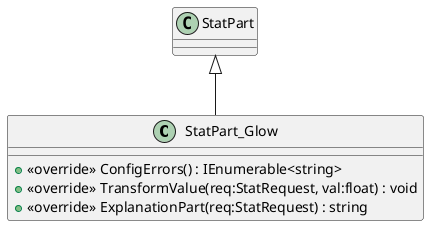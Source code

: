 @startuml
class StatPart_Glow {
    + <<override>> ConfigErrors() : IEnumerable<string>
    + <<override>> TransformValue(req:StatRequest, val:float) : void
    + <<override>> ExplanationPart(req:StatRequest) : string
}
StatPart <|-- StatPart_Glow
@enduml

